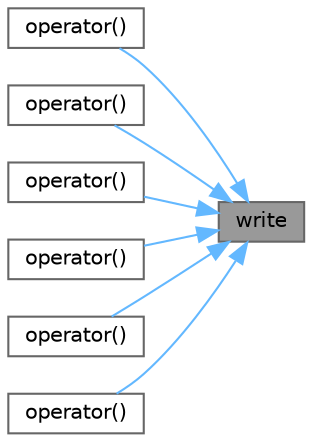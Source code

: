 digraph "write"
{
 // LATEX_PDF_SIZE
  bgcolor="transparent";
  edge [fontname=Helvetica,fontsize=10,labelfontname=Helvetica,labelfontsize=10];
  node [fontname=Helvetica,fontsize=10,shape=box,height=0.2,width=0.4];
  rankdir="RL";
  Node1 [id="Node000001",label="write",height=0.2,width=0.4,color="gray40", fillcolor="grey60", style="filled", fontcolor="black",tooltip=" "];
  Node1 -> Node2 [id="edge1_Node000001_Node000002",dir="back",color="steelblue1",style="solid",tooltip=" "];
  Node2 [id="Node000002",label="operator()",height=0.2,width=0.4,color="grey40", fillcolor="white", style="filled",URL="$classdetail_1_1printf__arg__formatter.html#aa8961d66044f1ffcdf2816cd4bbb9e72",tooltip=" "];
  Node1 -> Node3 [id="edge2_Node000001_Node000003",dir="back",color="steelblue1",style="solid",tooltip=" "];
  Node3 [id="Node000003",label="operator()",height=0.2,width=0.4,color="grey40", fillcolor="white", style="filled",URL="$classdetail_1_1printf__arg__formatter.html#af8f30a05b6590bdae3d350d9fc56f456",tooltip=" "];
  Node1 -> Node4 [id="edge3_Node000001_Node000004",dir="back",color="steelblue1",style="solid",tooltip=" "];
  Node4 [id="Node000004",label="operator()",height=0.2,width=0.4,color="grey40", fillcolor="white", style="filled",URL="$classdetail_1_1printf__arg__formatter.html#a62e1bb00df95aa673323924db333a020",tooltip=" "];
  Node1 -> Node5 [id="edge4_Node000001_Node000005",dir="back",color="steelblue1",style="solid",tooltip=" "];
  Node5 [id="Node000005",label="operator()",height=0.2,width=0.4,color="grey40", fillcolor="white", style="filled",URL="$classdetail_1_1printf__arg__formatter.html#a1e1baf22acc21f834ac565dace86ca6d",tooltip=" "];
  Node1 -> Node6 [id="edge5_Node000001_Node000006",dir="back",color="steelblue1",style="solid",tooltip=" "];
  Node6 [id="Node000006",label="operator()",height=0.2,width=0.4,color="grey40", fillcolor="white", style="filled",URL="$classdetail_1_1printf__arg__formatter.html#a50cb5b52357de462667079d105594e2d",tooltip=" "];
  Node1 -> Node7 [id="edge6_Node000001_Node000007",dir="back",color="steelblue1",style="solid",tooltip=" "];
  Node7 [id="Node000007",label="operator()",height=0.2,width=0.4,color="grey40", fillcolor="white", style="filled",URL="$classdetail_1_1printf__arg__formatter.html#a9ee45fac58a2a7a9816c0a99172d3a24",tooltip=" "];
}
